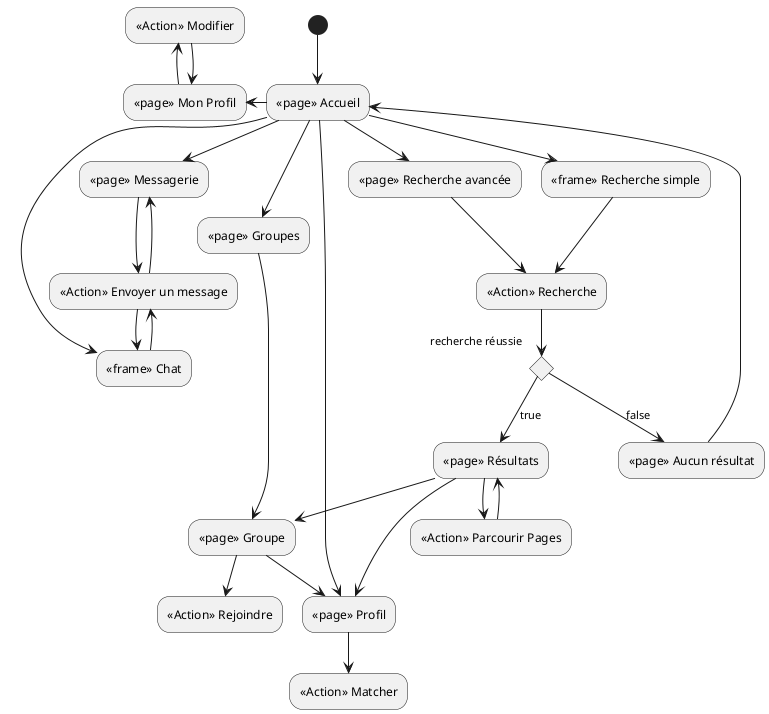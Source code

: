 @startuml Diagramme de navigation
(*) --> "<<page>> Accueil"

"<<page>> Accueil" -left-> "<<page>> Mon Profil"
"<<page>> Accueil" --> "<<page>> Messagerie"
"<<page>> Accueil" --> "<<frame>> Chat"
"<<page>> Accueil" --> "<<page>> Profil"
"<<page>> Accueil" --> "<<page>> Groupes"
"<<page>> Accueil" --> "<<frame>> Recherche simple"
"<<page>> Accueil" --> "<<page>> Recherche avancée"


"<<page>> Recherche avancée" --> "<<Action>> Recherche"
"<<frame>> Recherche simple" --> "<<Action>> Recherche"
if "recherche réussie" then
-->[false] "<<page>> Aucun résultat"
--> "<<page>> Accueil"
else
-->[true] "<<page>> Résultats"

"<<page>> Mon Profil" -left-> "<<Action>> Modifier"
"<<Action>> Modifier" --> "<<page>> Mon Profil"

"<<page>> Groupes" --> "<<page>> Groupe"

"<<page>> Groupe" --> "<<Action>> Rejoindre"
"<<page>> Groupe" --> "<<page>> Profil"

"<<page>> Résultats" --> "<<page>> Profil"
"<<page>> Résultats" --> "<<page>> Groupe"
"<<page>> Résultats" --> "<<Action>> Parcourir Pages"
"<<Action>> Parcourir Pages" --> "<<page>> Résultats"

"<<page>> Profil" --> "<<Action>> Matcher"

"<<frame>> Chat" --> "<<Action>> Envoyer un message"
"<<Action>> Envoyer un message" --> "<<frame>> Chat"
"<<page>> Messagerie" --> "<<Action>> Envoyer un message"
"<<Action>> Envoyer un message" --> "<<page>> Messagerie"
@enduml
